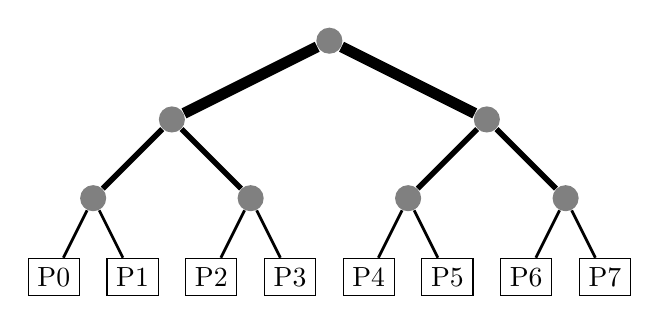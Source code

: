 \begin{tikzpicture}
\node(ft0) [draw,rectangle] at (0,0) {P0};
\node(ft1) [draw,rectangle] at (1,0) {P1};
\node(ft2) [draw,rectangle] at (2,0) {P2};
\node(ft3) [draw,rectangle] at (3,0) {P3};
\node(ft4) [draw,rectangle] at (4,0) {P4};
\node(ft5) [draw,rectangle] at (5,0) {P5};
\node(ft6) [draw,rectangle] at (6,0) {P6};
\node(ft7) [draw,rectangle] at (7,0) {P7};

\node(ft01) [circle,fill=black!50] at (0.5,1) { };
\node(ft23) [circle,fill=black!50] at (2.5,1) { };
\node(ft45) [circle,fill=black!50] at (4.5,1) { };
\node(ft67) [circle,fill=black!50] at (6.5,1) { };

\node(ft03) [circle,fill=black!50] at (1.5,2) { };
\node(ft47) [circle,fill=black!50] at (5.5,2) { };

\node(ft07) [circle,fill=black!50] at (3.5,3) { };

\draw[line width=1pt] (ft0) -- (ft01);
\draw[line width=1pt] (ft1) -- (ft01);
\draw[line width=1pt] (ft2) -- (ft23);
\draw[line width=1pt] (ft3) -- (ft23);
\draw[line width=1pt] (ft4) -- (ft45);
\draw[line width=1pt] (ft5) -- (ft45);
\draw[line width=1pt] (ft6) -- (ft67);
\draw[line width=1pt] (ft7) -- (ft67);

\draw[line width=2pt] (ft01) -- (ft03);
\draw[line width=2pt] (ft23) -- (ft03);
\draw[line width=2pt] (ft45) -- (ft47);
\draw[line width=2pt] (ft67) -- (ft47);

\draw[line width=4pt] (ft03) -- (ft07);
\draw[line width=4pt] (ft47) -- (ft07);

\end{tikzpicture}
